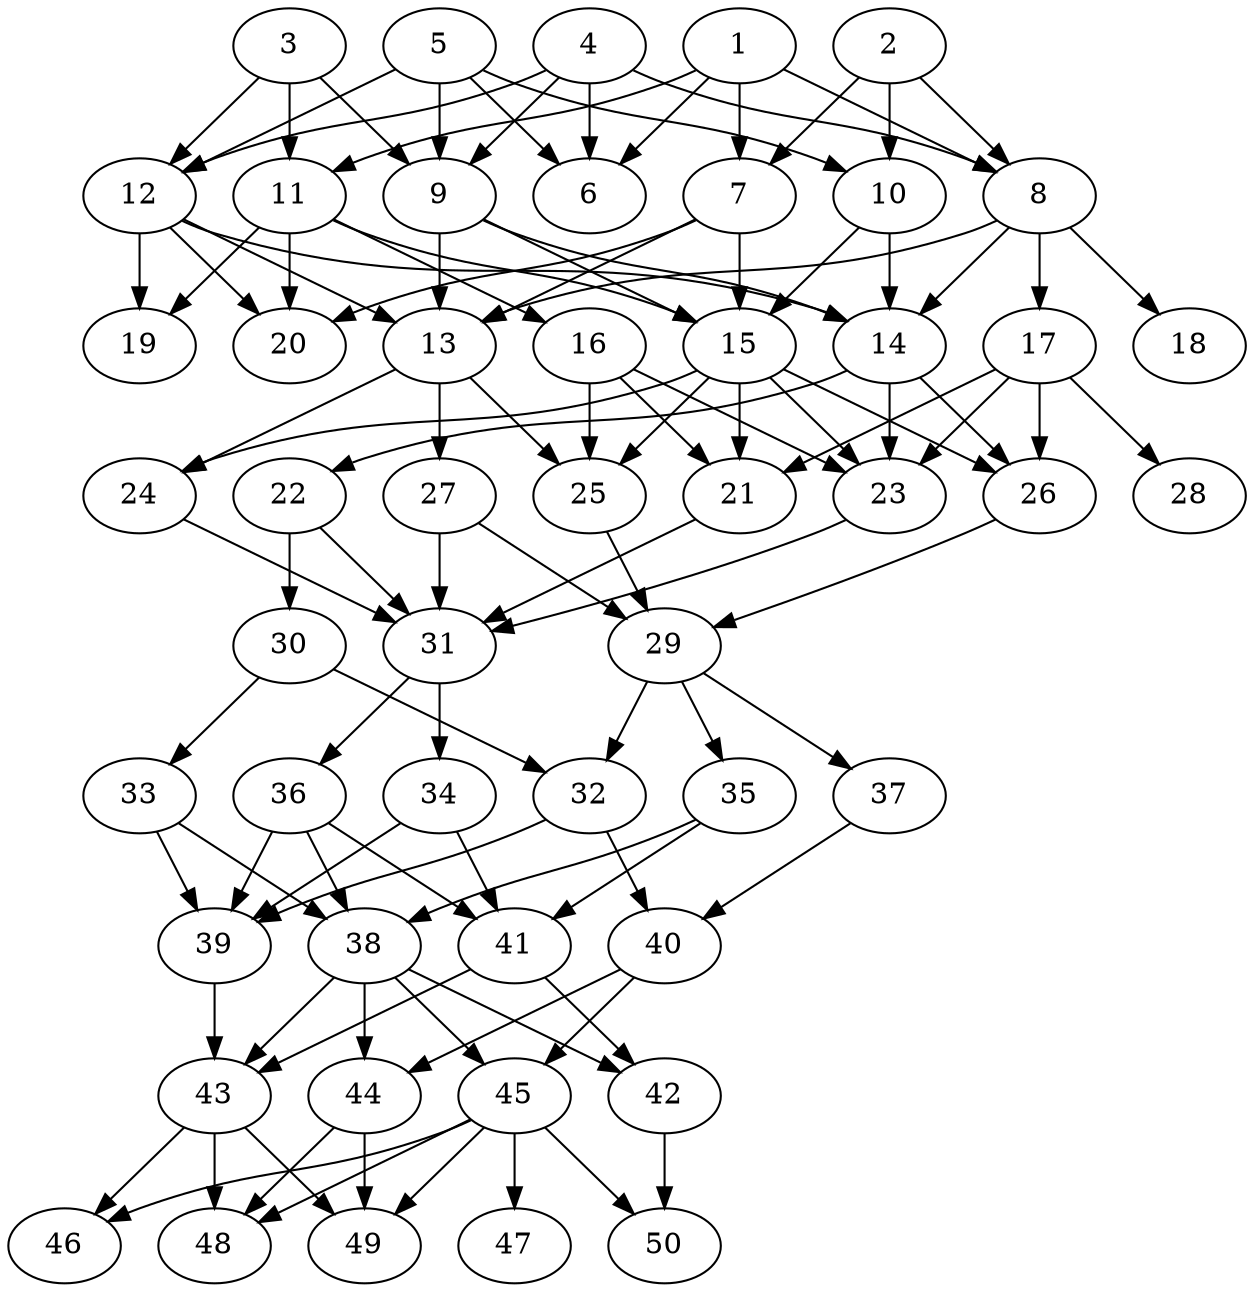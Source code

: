 // DAG automatically generated by daggen at Thu Oct  3 14:07:57 2019
// ./daggen --dot -n 50 --ccr 0.5 --fat 0.5 --regular 0.5 --density 0.6 --mindata 5242880 --maxdata 52428800 
digraph G {
  1 [size="93708288", alpha="0.03", expect_size="46854144"] 
  1 -> 6 [size ="46854144"]
  1 -> 7 [size ="46854144"]
  1 -> 8 [size ="46854144"]
  1 -> 11 [size ="46854144"]
  2 [size="90417152", alpha="0.01", expect_size="45208576"] 
  2 -> 7 [size ="45208576"]
  2 -> 8 [size ="45208576"]
  2 -> 10 [size ="45208576"]
  3 [size="92657664", alpha="0.10", expect_size="46328832"] 
  3 -> 9 [size ="46328832"]
  3 -> 11 [size ="46328832"]
  3 -> 12 [size ="46328832"]
  4 [size="15374336", alpha="0.04", expect_size="7687168"] 
  4 -> 6 [size ="7687168"]
  4 -> 8 [size ="7687168"]
  4 -> 9 [size ="7687168"]
  4 -> 12 [size ="7687168"]
  5 [size="98433024", alpha="0.07", expect_size="49216512"] 
  5 -> 6 [size ="49216512"]
  5 -> 9 [size ="49216512"]
  5 -> 10 [size ="49216512"]
  5 -> 12 [size ="49216512"]
  6 [size="93147136", alpha="0.01", expect_size="46573568"] 
  7 [size="52908032", alpha="0.06", expect_size="26454016"] 
  7 -> 13 [size ="26454016"]
  7 -> 15 [size ="26454016"]
  7 -> 20 [size ="26454016"]
  8 [size="66541568", alpha="0.16", expect_size="33270784"] 
  8 -> 13 [size ="33270784"]
  8 -> 14 [size ="33270784"]
  8 -> 17 [size ="33270784"]
  8 -> 18 [size ="33270784"]
  9 [size="33996800", alpha="0.18", expect_size="16998400"] 
  9 -> 13 [size ="16998400"]
  9 -> 14 [size ="16998400"]
  9 -> 15 [size ="16998400"]
  10 [size="72034304", alpha="0.20", expect_size="36017152"] 
  10 -> 14 [size ="36017152"]
  10 -> 15 [size ="36017152"]
  11 [size="93607936", alpha="0.20", expect_size="46803968"] 
  11 -> 15 [size ="46803968"]
  11 -> 16 [size ="46803968"]
  11 -> 19 [size ="46803968"]
  11 -> 20 [size ="46803968"]
  12 [size="11149312", alpha="0.01", expect_size="5574656"] 
  12 -> 13 [size ="5574656"]
  12 -> 14 [size ="5574656"]
  12 -> 19 [size ="5574656"]
  12 -> 20 [size ="5574656"]
  13 [size="15675392", alpha="0.10", expect_size="7837696"] 
  13 -> 24 [size ="7837696"]
  13 -> 25 [size ="7837696"]
  13 -> 27 [size ="7837696"]
  14 [size="60862464", alpha="0.10", expect_size="30431232"] 
  14 -> 22 [size ="30431232"]
  14 -> 23 [size ="30431232"]
  14 -> 26 [size ="30431232"]
  15 [size="80730112", alpha="0.16", expect_size="40365056"] 
  15 -> 21 [size ="40365056"]
  15 -> 23 [size ="40365056"]
  15 -> 24 [size ="40365056"]
  15 -> 25 [size ="40365056"]
  15 -> 26 [size ="40365056"]
  16 [size="21018624", alpha="0.14", expect_size="10509312"] 
  16 -> 21 [size ="10509312"]
  16 -> 23 [size ="10509312"]
  16 -> 25 [size ="10509312"]
  17 [size="27670528", alpha="0.09", expect_size="13835264"] 
  17 -> 21 [size ="13835264"]
  17 -> 23 [size ="13835264"]
  17 -> 26 [size ="13835264"]
  17 -> 28 [size ="13835264"]
  18 [size="54949888", alpha="0.10", expect_size="27474944"] 
  19 [size="38328320", alpha="0.06", expect_size="19164160"] 
  20 [size="28422144", alpha="0.05", expect_size="14211072"] 
  21 [size="27324416", alpha="0.01", expect_size="13662208"] 
  21 -> 31 [size ="13662208"]
  22 [size="26523648", alpha="0.15", expect_size="13261824"] 
  22 -> 30 [size ="13261824"]
  22 -> 31 [size ="13261824"]
  23 [size="33214464", alpha="0.06", expect_size="16607232"] 
  23 -> 31 [size ="16607232"]
  24 [size="78979072", alpha="0.18", expect_size="39489536"] 
  24 -> 31 [size ="39489536"]
  25 [size="33052672", alpha="0.09", expect_size="16526336"] 
  25 -> 29 [size ="16526336"]
  26 [size="15579136", alpha="0.17", expect_size="7789568"] 
  26 -> 29 [size ="7789568"]
  27 [size="82622464", alpha="0.14", expect_size="41311232"] 
  27 -> 29 [size ="41311232"]
  27 -> 31 [size ="41311232"]
  28 [size="28366848", alpha="0.03", expect_size="14183424"] 
  29 [size="74094592", alpha="0.18", expect_size="37047296"] 
  29 -> 32 [size ="37047296"]
  29 -> 35 [size ="37047296"]
  29 -> 37 [size ="37047296"]
  30 [size="101165056", alpha="0.05", expect_size="50582528"] 
  30 -> 32 [size ="50582528"]
  30 -> 33 [size ="50582528"]
  31 [size="29366272", alpha="0.09", expect_size="14683136"] 
  31 -> 34 [size ="14683136"]
  31 -> 36 [size ="14683136"]
  32 [size="36290560", alpha="0.14", expect_size="18145280"] 
  32 -> 39 [size ="18145280"]
  32 -> 40 [size ="18145280"]
  33 [size="13129728", alpha="0.00", expect_size="6564864"] 
  33 -> 38 [size ="6564864"]
  33 -> 39 [size ="6564864"]
  34 [size="42053632", alpha="0.17", expect_size="21026816"] 
  34 -> 39 [size ="21026816"]
  34 -> 41 [size ="21026816"]
  35 [size="33583104", alpha="0.09", expect_size="16791552"] 
  35 -> 38 [size ="16791552"]
  35 -> 41 [size ="16791552"]
  36 [size="75665408", alpha="0.02", expect_size="37832704"] 
  36 -> 38 [size ="37832704"]
  36 -> 39 [size ="37832704"]
  36 -> 41 [size ="37832704"]
  37 [size="62220288", alpha="0.20", expect_size="31110144"] 
  37 -> 40 [size ="31110144"]
  38 [size="35670016", alpha="0.07", expect_size="17835008"] 
  38 -> 42 [size ="17835008"]
  38 -> 43 [size ="17835008"]
  38 -> 44 [size ="17835008"]
  38 -> 45 [size ="17835008"]
  39 [size="52074496", alpha="0.19", expect_size="26037248"] 
  39 -> 43 [size ="26037248"]
  40 [size="40572928", alpha="0.16", expect_size="20286464"] 
  40 -> 44 [size ="20286464"]
  40 -> 45 [size ="20286464"]
  41 [size="62713856", alpha="0.16", expect_size="31356928"] 
  41 -> 42 [size ="31356928"]
  41 -> 43 [size ="31356928"]
  42 [size="12879872", alpha="0.20", expect_size="6439936"] 
  42 -> 50 [size ="6439936"]
  43 [size="80480256", alpha="0.08", expect_size="40240128"] 
  43 -> 46 [size ="40240128"]
  43 -> 48 [size ="40240128"]
  43 -> 49 [size ="40240128"]
  44 [size="81958912", alpha="0.11", expect_size="40979456"] 
  44 -> 48 [size ="40979456"]
  44 -> 49 [size ="40979456"]
  45 [size="67696640", alpha="0.18", expect_size="33848320"] 
  45 -> 46 [size ="33848320"]
  45 -> 47 [size ="33848320"]
  45 -> 48 [size ="33848320"]
  45 -> 49 [size ="33848320"]
  45 -> 50 [size ="33848320"]
  46 [size="13565952", alpha="0.07", expect_size="6782976"] 
  47 [size="24471552", alpha="0.11", expect_size="12235776"] 
  48 [size="23228416", alpha="0.19", expect_size="11614208"] 
  49 [size="54300672", alpha="0.00", expect_size="27150336"] 
  50 [size="51159040", alpha="0.01", expect_size="25579520"] 
}
